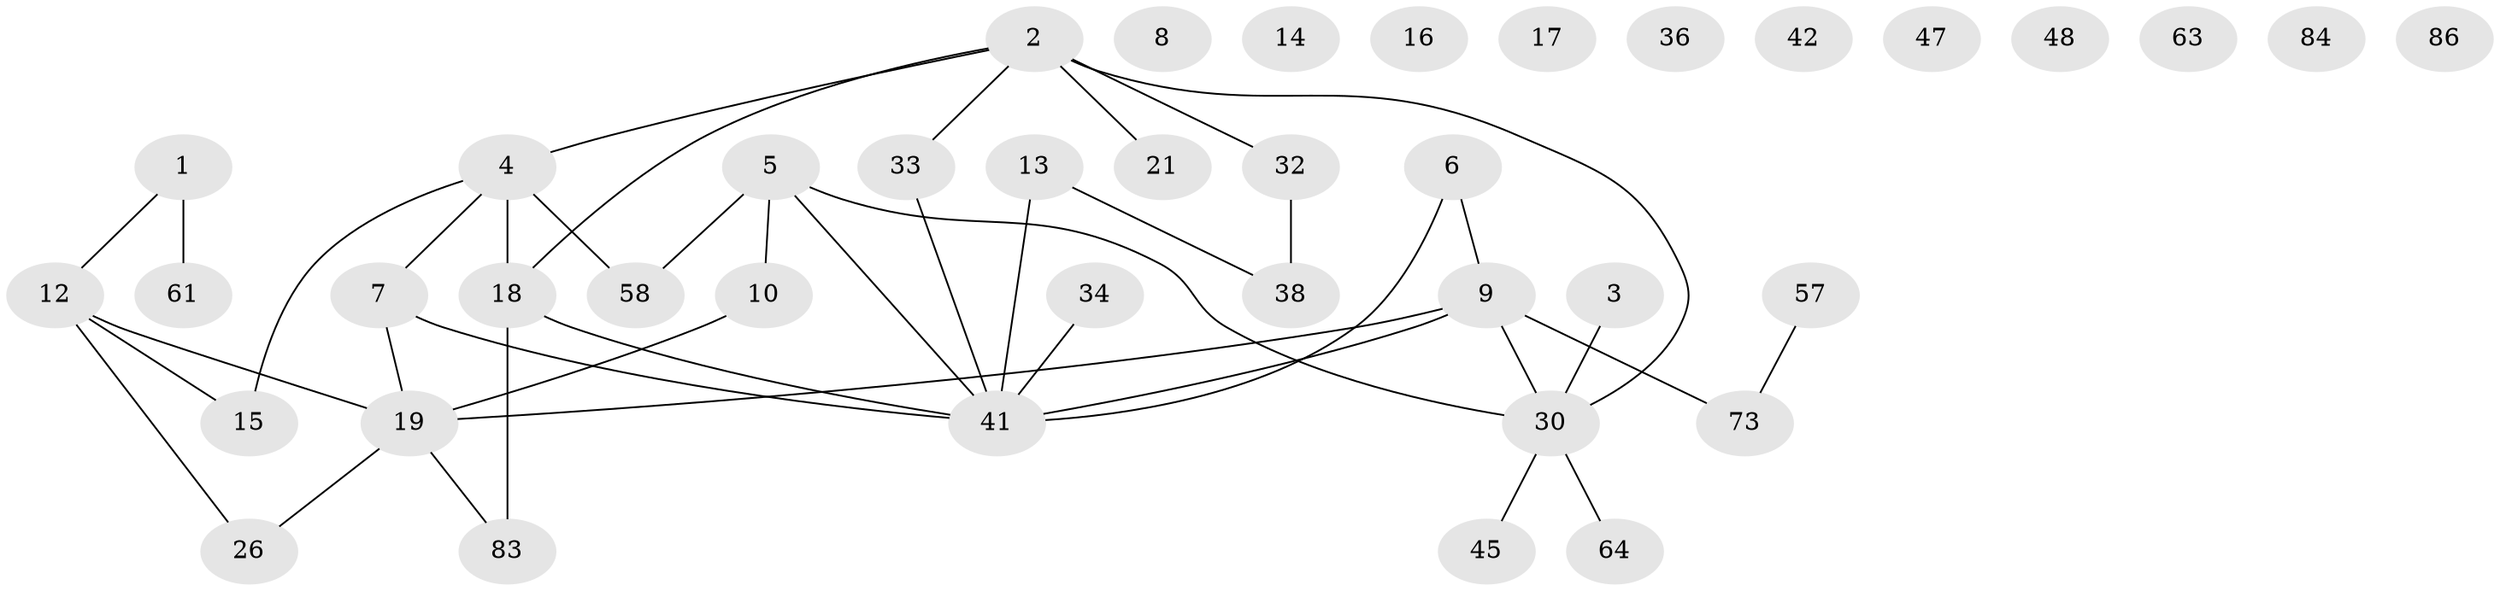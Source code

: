 // original degree distribution, {1: 0.21348314606741572, 5: 0.056179775280898875, 2: 0.3146067415730337, 0: 0.11235955056179775, 3: 0.1797752808988764, 4: 0.12359550561797752}
// Generated by graph-tools (version 1.1) at 2025/16/03/04/25 18:16:29]
// undirected, 40 vertices, 41 edges
graph export_dot {
graph [start="1"]
  node [color=gray90,style=filled];
  1 [super="+11"];
  2 [super="+67+46+40+56"];
  3;
  4 [super="+81"];
  5 [super="+31"];
  6 [super="+72"];
  7 [super="+75+23"];
  8;
  9 [super="+68"];
  10 [super="+22"];
  12 [super="+49"];
  13 [super="+89"];
  14;
  15;
  16;
  17;
  18 [super="+51+29"];
  19 [super="+28+37+70+25+20"];
  21 [super="+27"];
  26;
  30 [super="+80+53+65"];
  32 [super="+35"];
  33;
  34;
  36;
  38 [super="+44"];
  41 [super="+52+54"];
  42;
  45 [super="+66"];
  47;
  48 [super="+62"];
  57 [super="+85"];
  58;
  61;
  63;
  64;
  73 [super="+76"];
  83 [super="+87"];
  84;
  86;
  1 -- 12;
  1 -- 61 [weight=2];
  2 -- 4;
  2 -- 21;
  2 -- 33;
  2 -- 18;
  2 -- 30;
  2 -- 32;
  3 -- 30;
  4 -- 58;
  4 -- 15;
  4 -- 7;
  4 -- 18;
  5 -- 10;
  5 -- 58;
  5 -- 30;
  5 -- 41;
  6 -- 9;
  6 -- 41;
  7 -- 19;
  7 -- 41;
  9 -- 73;
  9 -- 19;
  9 -- 30;
  9 -- 41 [weight=2];
  10 -- 19 [weight=2];
  12 -- 26;
  12 -- 15;
  12 -- 19;
  13 -- 41;
  13 -- 38;
  18 -- 41;
  18 -- 83 [weight=2];
  19 -- 83;
  19 -- 26;
  30 -- 64;
  30 -- 45;
  32 -- 38;
  33 -- 41;
  34 -- 41;
  57 -- 73;
}
